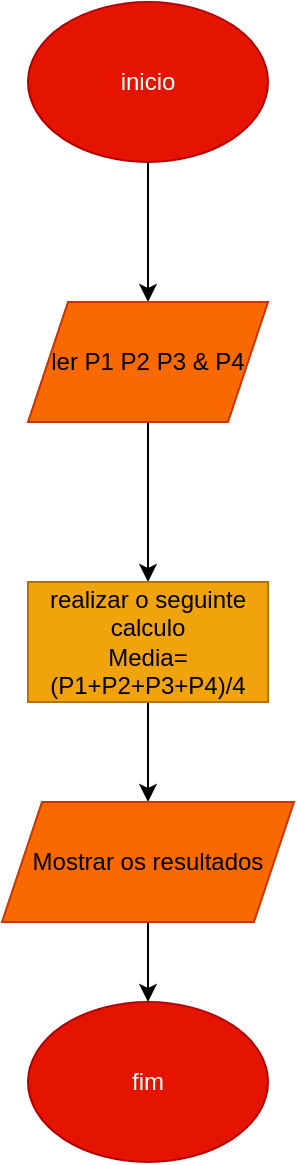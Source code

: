 <mxfile version="28.2.3">
  <diagram name="Página-1" id="fi7nMXXNK6CQVVOI6-Ib">
    <mxGraphModel dx="1418" dy="786" grid="1" gridSize="10" guides="1" tooltips="1" connect="1" arrows="1" fold="1" page="1" pageScale="1" pageWidth="827" pageHeight="1169" math="0" shadow="0">
      <root>
        <mxCell id="0" />
        <mxCell id="1" parent="0" />
        <mxCell id="8Z5TDX0GpB0vHozEILl7-3" style="edgeStyle=orthogonalEdgeStyle;rounded=0;orthogonalLoop=1;jettySize=auto;html=1;" edge="1" parent="1" source="8Z5TDX0GpB0vHozEILl7-1" target="8Z5TDX0GpB0vHozEILl7-2">
          <mxGeometry relative="1" as="geometry" />
        </mxCell>
        <mxCell id="8Z5TDX0GpB0vHozEILl7-1" value="inicio" style="ellipse;whiteSpace=wrap;html=1;fillColor=#e51400;fontColor=#ffffff;strokeColor=#B20000;" vertex="1" parent="1">
          <mxGeometry x="354" y="70" width="120" height="80" as="geometry" />
        </mxCell>
        <mxCell id="8Z5TDX0GpB0vHozEILl7-5" style="edgeStyle=orthogonalEdgeStyle;rounded=0;orthogonalLoop=1;jettySize=auto;html=1;entryX=0.5;entryY=0;entryDx=0;entryDy=0;" edge="1" parent="1" source="8Z5TDX0GpB0vHozEILl7-2" target="8Z5TDX0GpB0vHozEILl7-4">
          <mxGeometry relative="1" as="geometry" />
        </mxCell>
        <mxCell id="8Z5TDX0GpB0vHozEILl7-2" value="ler P1 P2 P3 &amp;amp; P4" style="shape=parallelogram;perimeter=parallelogramPerimeter;whiteSpace=wrap;html=1;fixedSize=1;fillColor=#fa6800;fontColor=#000000;strokeColor=#C73500;" vertex="1" parent="1">
          <mxGeometry x="354" y="220" width="120" height="60" as="geometry" />
        </mxCell>
        <mxCell id="8Z5TDX0GpB0vHozEILl7-7" style="edgeStyle=orthogonalEdgeStyle;rounded=0;orthogonalLoop=1;jettySize=auto;html=1;" edge="1" parent="1" source="8Z5TDX0GpB0vHozEILl7-4" target="8Z5TDX0GpB0vHozEILl7-6">
          <mxGeometry relative="1" as="geometry" />
        </mxCell>
        <mxCell id="8Z5TDX0GpB0vHozEILl7-4" value="realizar o seguinte calculo&lt;div&gt;Media= (P1+P2+P3+P4)/4&lt;/div&gt;" style="rounded=0;whiteSpace=wrap;html=1;fillColor=#f0a30a;fontColor=#000000;strokeColor=#BD7000;" vertex="1" parent="1">
          <mxGeometry x="354" y="360" width="120" height="60" as="geometry" />
        </mxCell>
        <mxCell id="8Z5TDX0GpB0vHozEILl7-9" style="edgeStyle=orthogonalEdgeStyle;rounded=0;orthogonalLoop=1;jettySize=auto;html=1;entryX=0.5;entryY=0;entryDx=0;entryDy=0;" edge="1" parent="1" source="8Z5TDX0GpB0vHozEILl7-6" target="8Z5TDX0GpB0vHozEILl7-8">
          <mxGeometry relative="1" as="geometry" />
        </mxCell>
        <mxCell id="8Z5TDX0GpB0vHozEILl7-6" value="Mostrar os resultados" style="shape=parallelogram;perimeter=parallelogramPerimeter;whiteSpace=wrap;html=1;fixedSize=1;fillColor=#fa6800;fontColor=#000000;strokeColor=#C73500;" vertex="1" parent="1">
          <mxGeometry x="341" y="470" width="146" height="60" as="geometry" />
        </mxCell>
        <mxCell id="8Z5TDX0GpB0vHozEILl7-8" value="fim" style="ellipse;whiteSpace=wrap;html=1;fillColor=#e51400;fontColor=#ffffff;strokeColor=#B20000;" vertex="1" parent="1">
          <mxGeometry x="354" y="570" width="120" height="80" as="geometry" />
        </mxCell>
      </root>
    </mxGraphModel>
  </diagram>
</mxfile>
